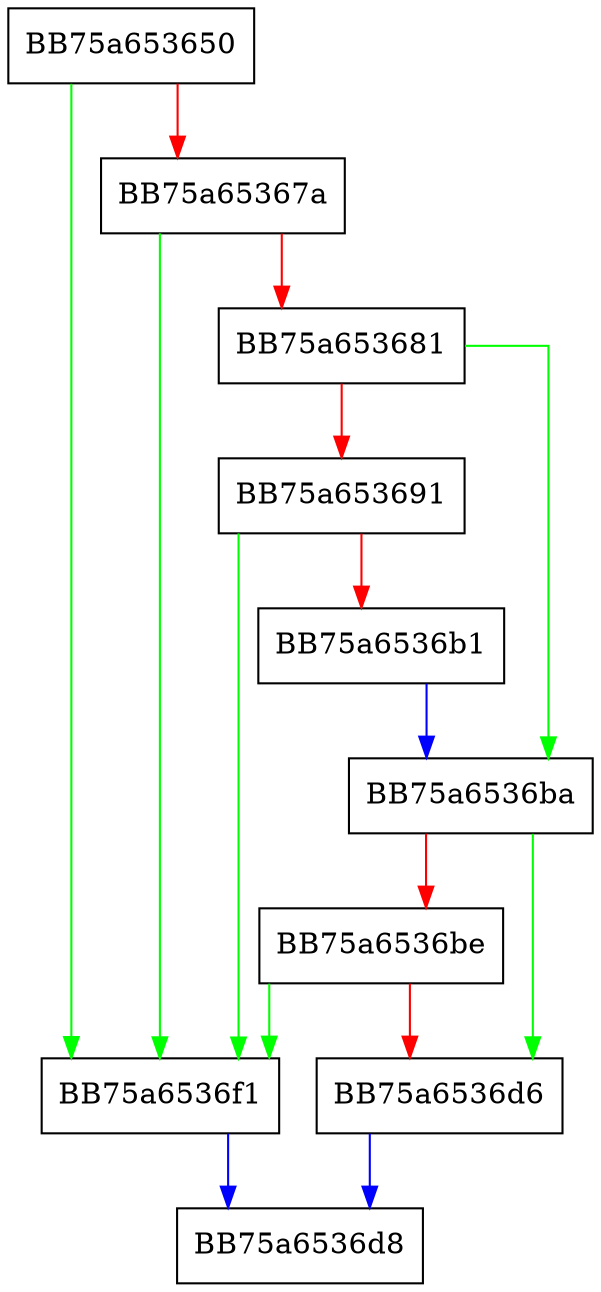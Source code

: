 digraph localCopyToBuffer {
  node [shape="box"];
  graph [splines=ortho];
  BB75a653650 -> BB75a6536f1 [color="green"];
  BB75a653650 -> BB75a65367a [color="red"];
  BB75a65367a -> BB75a6536f1 [color="green"];
  BB75a65367a -> BB75a653681 [color="red"];
  BB75a653681 -> BB75a6536ba [color="green"];
  BB75a653681 -> BB75a653691 [color="red"];
  BB75a653691 -> BB75a6536f1 [color="green"];
  BB75a653691 -> BB75a6536b1 [color="red"];
  BB75a6536b1 -> BB75a6536ba [color="blue"];
  BB75a6536ba -> BB75a6536d6 [color="green"];
  BB75a6536ba -> BB75a6536be [color="red"];
  BB75a6536be -> BB75a6536f1 [color="green"];
  BB75a6536be -> BB75a6536d6 [color="red"];
  BB75a6536d6 -> BB75a6536d8 [color="blue"];
  BB75a6536f1 -> BB75a6536d8 [color="blue"];
}